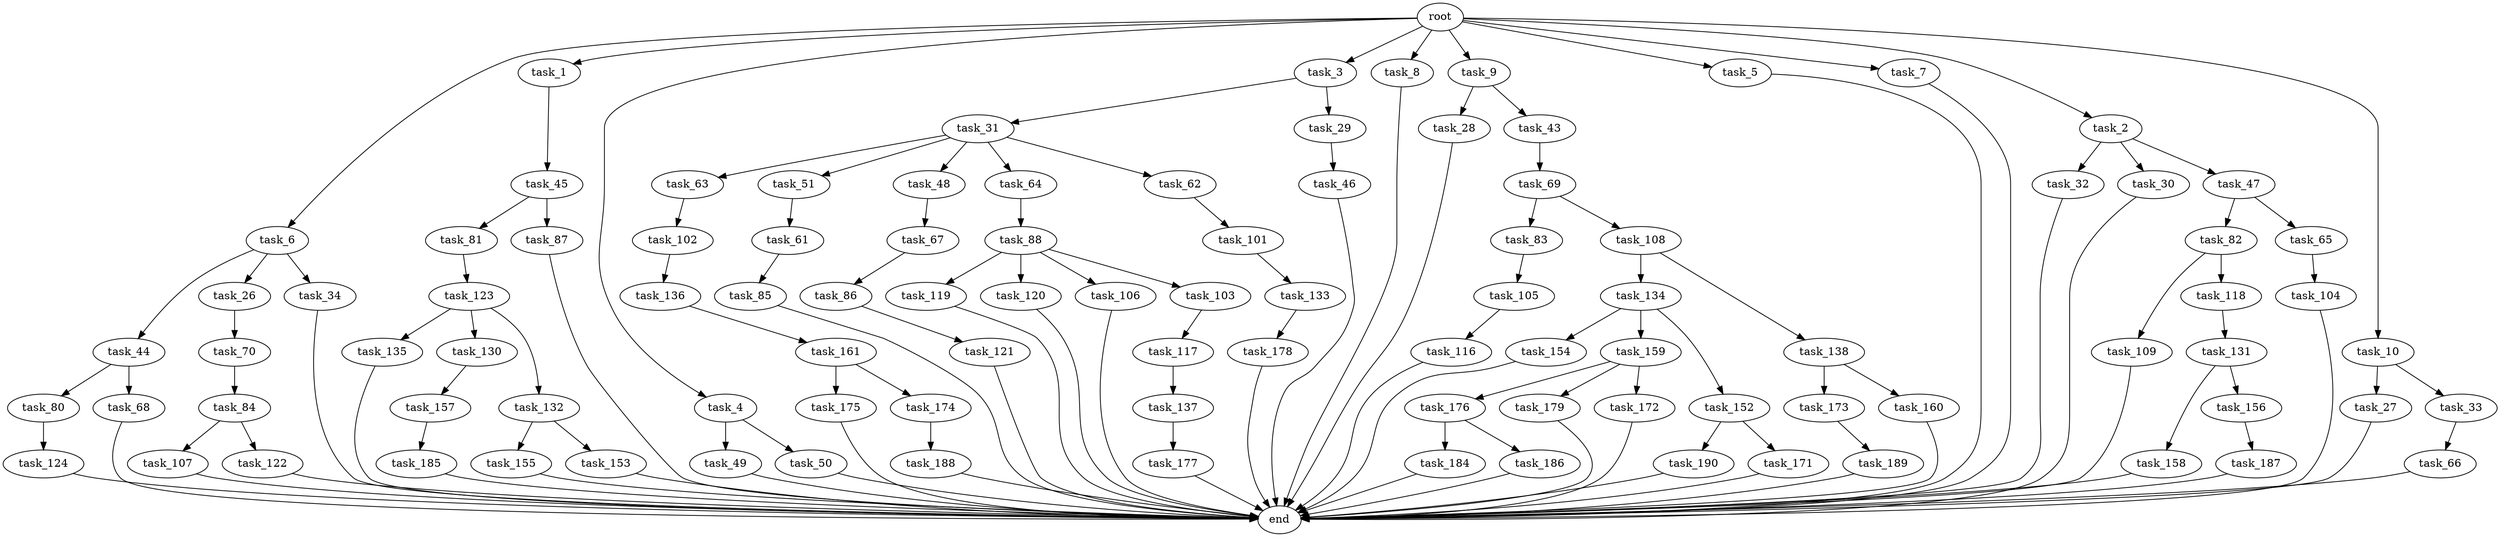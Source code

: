 digraph G {
  task_134 [size="309237645.312000"];
  task_6 [size="1.024000"];
  task_154 [size="214748364.800000"];
  task_136 [size="858993459.200000"];
  task_45 [size="214748364.800000"];
  task_187 [size="309237645.312000"];
  task_123 [size="420906795.008000"];
  task_80 [size="34359738.368000"];
  task_44 [size="34359738.368000"];
  task_66 [size="695784701.952000"];
  task_1 [size="1.024000"];
  task_82 [size="549755813.888000"];
  task_159 [size="214748364.800000"];
  task_68 [size="34359738.368000"];
  task_119 [size="137438953.472000"];
  task_190 [size="420906795.008000"];
  task_65 [size="549755813.888000"];
  task_83 [size="214748364.800000"];
  root [size="0.000000"];
  task_63 [size="309237645.312000"];
  task_176 [size="34359738.368000"];
  task_179 [size="34359738.368000"];
  task_4 [size="1.024000"];
  task_3 [size="1.024000"];
  task_86 [size="34359738.368000"];
  task_131 [size="137438953.472000"];
  task_189 [size="858993459.200000"];
  task_173 [size="858993459.200000"];
  task_101 [size="309237645.312000"];
  task_135 [size="77309411.328000"];
  task_178 [size="34359738.368000"];
  task_8 [size="1.024000"];
  task_120 [size="137438953.472000"];
  task_9 [size="1.024000"];
  task_184 [size="695784701.952000"];
  task_27 [size="137438953.472000"];
  task_109 [size="549755813.888000"];
  task_177 [size="309237645.312000"];
  task_116 [size="695784701.952000"];
  task_133 [size="309237645.312000"];
  task_5 [size="1.024000"];
  task_107 [size="695784701.952000"];
  task_49 [size="309237645.312000"];
  task_32 [size="858993459.200000"];
  task_172 [size="34359738.368000"];
  task_88 [size="34359738.368000"];
  task_152 [size="214748364.800000"];
  task_7 [size="1.024000"];
  task_188 [size="309237645.312000"];
  task_155 [size="549755813.888000"];
  task_51 [size="309237645.312000"];
  task_31 [size="695784701.952000"];
  task_186 [size="695784701.952000"];
  task_28 [size="420906795.008000"];
  task_84 [size="695784701.952000"];
  task_137 [size="77309411.328000"];
  task_121 [size="77309411.328000"];
  task_175 [size="77309411.328000"];
  task_26 [size="34359738.368000"];
  task_2 [size="1.024000"];
  task_106 [size="137438953.472000"];
  task_105 [size="695784701.952000"];
  task_61 [size="77309411.328000"];
  task_118 [size="549755813.888000"];
  task_81 [size="34359738.368000"];
  task_33 [size="137438953.472000"];
  task_87 [size="34359738.368000"];
  task_50 [size="309237645.312000"];
  task_122 [size="695784701.952000"];
  task_43 [size="420906795.008000"];
  task_104 [size="549755813.888000"];
  task_158 [size="77309411.328000"];
  task_160 [size="858993459.200000"];
  task_174 [size="77309411.328000"];
  task_103 [size="137438953.472000"];
  task_70 [size="309237645.312000"];
  task_30 [size="858993459.200000"];
  task_156 [size="77309411.328000"];
  task_67 [size="549755813.888000"];
  task_48 [size="309237645.312000"];
  task_10 [size="1.024000"];
  task_185 [size="549755813.888000"];
  task_85 [size="309237645.312000"];
  task_64 [size="309237645.312000"];
  task_29 [size="695784701.952000"];
  task_102 [size="695784701.952000"];
  task_130 [size="77309411.328000"];
  task_153 [size="549755813.888000"];
  task_161 [size="214748364.800000"];
  task_117 [size="695784701.952000"];
  task_47 [size="858993459.200000"];
  task_69 [size="77309411.328000"];
  task_108 [size="214748364.800000"];
  end [size="0.000000"];
  task_46 [size="137438953.472000"];
  task_132 [size="77309411.328000"];
  task_34 [size="34359738.368000"];
  task_62 [size="309237645.312000"];
  task_124 [size="549755813.888000"];
  task_138 [size="309237645.312000"];
  task_171 [size="420906795.008000"];
  task_157 [size="420906795.008000"];

  task_134 -> task_152 [size="209715200.000000"];
  task_134 -> task_154 [size="209715200.000000"];
  task_134 -> task_159 [size="209715200.000000"];
  task_6 -> task_34 [size="33554432.000000"];
  task_6 -> task_26 [size="33554432.000000"];
  task_6 -> task_44 [size="33554432.000000"];
  task_154 -> end [size="1.000000"];
  task_136 -> task_161 [size="209715200.000000"];
  task_45 -> task_87 [size="33554432.000000"];
  task_45 -> task_81 [size="33554432.000000"];
  task_187 -> end [size="1.000000"];
  task_123 -> task_132 [size="75497472.000000"];
  task_123 -> task_130 [size="75497472.000000"];
  task_123 -> task_135 [size="75497472.000000"];
  task_80 -> task_124 [size="536870912.000000"];
  task_44 -> task_80 [size="33554432.000000"];
  task_44 -> task_68 [size="33554432.000000"];
  task_66 -> end [size="1.000000"];
  task_1 -> task_45 [size="209715200.000000"];
  task_82 -> task_109 [size="536870912.000000"];
  task_82 -> task_118 [size="536870912.000000"];
  task_159 -> task_176 [size="33554432.000000"];
  task_159 -> task_172 [size="33554432.000000"];
  task_159 -> task_179 [size="33554432.000000"];
  task_68 -> end [size="1.000000"];
  task_119 -> end [size="1.000000"];
  task_190 -> end [size="1.000000"];
  task_65 -> task_104 [size="536870912.000000"];
  task_83 -> task_105 [size="679477248.000000"];
  root -> task_2 [size="1.000000"];
  root -> task_6 [size="1.000000"];
  root -> task_7 [size="1.000000"];
  root -> task_4 [size="1.000000"];
  root -> task_3 [size="1.000000"];
  root -> task_5 [size="1.000000"];
  root -> task_1 [size="1.000000"];
  root -> task_8 [size="1.000000"];
  root -> task_9 [size="1.000000"];
  root -> task_10 [size="1.000000"];
  task_63 -> task_102 [size="679477248.000000"];
  task_176 -> task_184 [size="679477248.000000"];
  task_176 -> task_186 [size="679477248.000000"];
  task_179 -> end [size="1.000000"];
  task_4 -> task_50 [size="301989888.000000"];
  task_4 -> task_49 [size="301989888.000000"];
  task_3 -> task_29 [size="679477248.000000"];
  task_3 -> task_31 [size="679477248.000000"];
  task_86 -> task_121 [size="75497472.000000"];
  task_131 -> task_156 [size="75497472.000000"];
  task_131 -> task_158 [size="75497472.000000"];
  task_189 -> end [size="1.000000"];
  task_173 -> task_189 [size="838860800.000000"];
  task_101 -> task_133 [size="301989888.000000"];
  task_135 -> end [size="1.000000"];
  task_178 -> end [size="1.000000"];
  task_8 -> end [size="1.000000"];
  task_120 -> end [size="1.000000"];
  task_9 -> task_43 [size="411041792.000000"];
  task_9 -> task_28 [size="411041792.000000"];
  task_184 -> end [size="1.000000"];
  task_27 -> end [size="1.000000"];
  task_109 -> end [size="1.000000"];
  task_177 -> end [size="1.000000"];
  task_116 -> end [size="1.000000"];
  task_133 -> task_178 [size="33554432.000000"];
  task_5 -> end [size="1.000000"];
  task_107 -> end [size="1.000000"];
  task_49 -> end [size="1.000000"];
  task_32 -> end [size="1.000000"];
  task_172 -> end [size="1.000000"];
  task_88 -> task_106 [size="134217728.000000"];
  task_88 -> task_103 [size="134217728.000000"];
  task_88 -> task_120 [size="134217728.000000"];
  task_88 -> task_119 [size="134217728.000000"];
  task_152 -> task_190 [size="411041792.000000"];
  task_152 -> task_171 [size="411041792.000000"];
  task_7 -> end [size="1.000000"];
  task_188 -> end [size="1.000000"];
  task_155 -> end [size="1.000000"];
  task_51 -> task_61 [size="75497472.000000"];
  task_31 -> task_48 [size="301989888.000000"];
  task_31 -> task_62 [size="301989888.000000"];
  task_31 -> task_63 [size="301989888.000000"];
  task_31 -> task_64 [size="301989888.000000"];
  task_31 -> task_51 [size="301989888.000000"];
  task_186 -> end [size="1.000000"];
  task_28 -> end [size="1.000000"];
  task_84 -> task_107 [size="679477248.000000"];
  task_84 -> task_122 [size="679477248.000000"];
  task_137 -> task_177 [size="301989888.000000"];
  task_121 -> end [size="1.000000"];
  task_175 -> end [size="1.000000"];
  task_26 -> task_70 [size="301989888.000000"];
  task_2 -> task_30 [size="838860800.000000"];
  task_2 -> task_32 [size="838860800.000000"];
  task_2 -> task_47 [size="838860800.000000"];
  task_106 -> end [size="1.000000"];
  task_105 -> task_116 [size="679477248.000000"];
  task_61 -> task_85 [size="301989888.000000"];
  task_118 -> task_131 [size="134217728.000000"];
  task_81 -> task_123 [size="411041792.000000"];
  task_33 -> task_66 [size="679477248.000000"];
  task_87 -> end [size="1.000000"];
  task_50 -> end [size="1.000000"];
  task_122 -> end [size="1.000000"];
  task_43 -> task_69 [size="75497472.000000"];
  task_104 -> end [size="1.000000"];
  task_158 -> end [size="1.000000"];
  task_160 -> end [size="1.000000"];
  task_174 -> task_188 [size="301989888.000000"];
  task_103 -> task_117 [size="679477248.000000"];
  task_70 -> task_84 [size="679477248.000000"];
  task_30 -> end [size="1.000000"];
  task_156 -> task_187 [size="301989888.000000"];
  task_67 -> task_86 [size="33554432.000000"];
  task_48 -> task_67 [size="536870912.000000"];
  task_10 -> task_27 [size="134217728.000000"];
  task_10 -> task_33 [size="134217728.000000"];
  task_185 -> end [size="1.000000"];
  task_85 -> end [size="1.000000"];
  task_64 -> task_88 [size="33554432.000000"];
  task_29 -> task_46 [size="134217728.000000"];
  task_102 -> task_136 [size="838860800.000000"];
  task_130 -> task_157 [size="411041792.000000"];
  task_153 -> end [size="1.000000"];
  task_161 -> task_174 [size="75497472.000000"];
  task_161 -> task_175 [size="75497472.000000"];
  task_117 -> task_137 [size="75497472.000000"];
  task_47 -> task_65 [size="536870912.000000"];
  task_47 -> task_82 [size="536870912.000000"];
  task_69 -> task_108 [size="209715200.000000"];
  task_69 -> task_83 [size="209715200.000000"];
  task_108 -> task_134 [size="301989888.000000"];
  task_108 -> task_138 [size="301989888.000000"];
  task_46 -> end [size="1.000000"];
  task_132 -> task_153 [size="536870912.000000"];
  task_132 -> task_155 [size="536870912.000000"];
  task_34 -> end [size="1.000000"];
  task_62 -> task_101 [size="301989888.000000"];
  task_124 -> end [size="1.000000"];
  task_138 -> task_173 [size="838860800.000000"];
  task_138 -> task_160 [size="838860800.000000"];
  task_171 -> end [size="1.000000"];
  task_157 -> task_185 [size="536870912.000000"];
}
